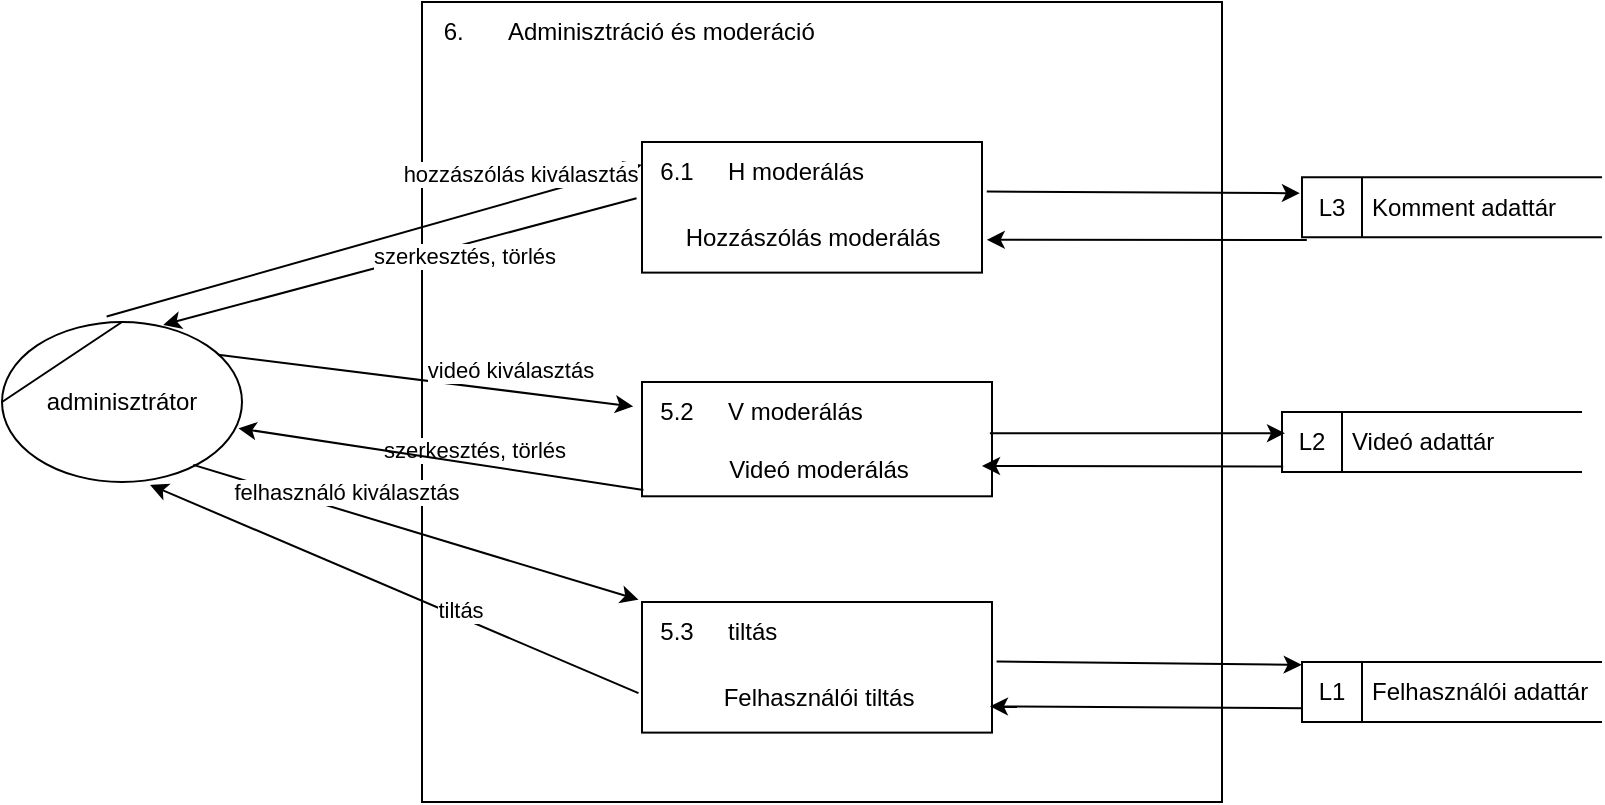 <mxfile version="20.8.20" type="device"><diagram id="W53Hfdhd5WdrqI7rBeUj" name="Page-1"><mxGraphModel dx="1114" dy="550" grid="1" gridSize="10" guides="1" tooltips="1" connect="1" arrows="1" fold="1" page="1" pageScale="1" pageWidth="850" pageHeight="1100" math="0" shadow="0"><root><mxCell id="0"/><mxCell id="1" parent="0"/><mxCell id="_OSHTU-WRTwA6p4XFrME-1" value="" style="html=1;dashed=0;whitespace=wrap;shape=mxgraph.dfd.process;align=center;container=1;collapsible=0;spacingTop=30;" parent="1" vertex="1"><mxGeometry x="250" y="40" width="400" height="400" as="geometry"/></mxCell><mxCell id="_OSHTU-WRTwA6p4XFrME-2" value="6.&amp;nbsp;" style="text;html=1;strokeColor=none;fillColor=none;align=center;verticalAlign=middle;whiteSpace=wrap;rounded=0;movable=0;resizable=0;rotatable=0;cloneable=0;deletable=0;connectable=0;allowArrows=0;pointerEvents=1;" parent="_OSHTU-WRTwA6p4XFrME-1" vertex="1"><mxGeometry width="35" height="30" as="geometry"/></mxCell><mxCell id="_OSHTU-WRTwA6p4XFrME-3" value="Adminisztráció és moderáció" style="text;html=1;strokeColor=none;fillColor=none;align=left;verticalAlign=middle;whiteSpace=wrap;rounded=0;movable=0;resizable=0;connectable=0;allowArrows=0;rotatable=0;cloneable=0;deletable=0;spacingLeft=6;autosize=1;resizeWidth=0;" parent="_OSHTU-WRTwA6p4XFrME-1" vertex="1"><mxGeometry x="35" width="180" height="30" as="geometry"/></mxCell><mxCell id="_OSHTU-WRTwA6p4XFrME-7" value="Videó moderálás" style="html=1;dashed=0;whitespace=wrap;shape=mxgraph.dfd.process;align=center;container=1;collapsible=0;spacingTop=30;" parent="_OSHTU-WRTwA6p4XFrME-1" vertex="1"><mxGeometry x="110" y="190.002" width="175" height="57.143" as="geometry"/></mxCell><mxCell id="_OSHTU-WRTwA6p4XFrME-8" value="5.2" style="text;html=1;strokeColor=none;fillColor=none;align=center;verticalAlign=middle;whiteSpace=wrap;rounded=0;movable=0;resizable=0;rotatable=0;cloneable=0;deletable=0;connectable=0;allowArrows=0;pointerEvents=1;" parent="_OSHTU-WRTwA6p4XFrME-7" vertex="1"><mxGeometry width="35" height="30" as="geometry"/></mxCell><mxCell id="_OSHTU-WRTwA6p4XFrME-9" value="V moderálás" style="text;html=1;strokeColor=none;fillColor=none;align=left;verticalAlign=middle;whiteSpace=wrap;rounded=0;movable=0;resizable=0;connectable=0;allowArrows=0;rotatable=0;cloneable=0;deletable=0;spacingLeft=6;autosize=1;resizeWidth=0;" parent="_OSHTU-WRTwA6p4XFrME-7" vertex="1"><mxGeometry x="35" width="90" height="30" as="geometry"/></mxCell><mxCell id="_OSHTU-WRTwA6p4XFrME-4" value="Hozzászólás moderálás" style="html=1;dashed=0;whitespace=wrap;shape=mxgraph.dfd.process;align=center;container=1;collapsible=0;spacingTop=30;" parent="_OSHTU-WRTwA6p4XFrME-1" vertex="1"><mxGeometry x="110" y="70" width="170" height="65.31" as="geometry"/></mxCell><mxCell id="_OSHTU-WRTwA6p4XFrME-5" value="6.1" style="text;html=1;strokeColor=none;fillColor=none;align=center;verticalAlign=middle;whiteSpace=wrap;rounded=0;movable=0;resizable=0;rotatable=0;cloneable=0;deletable=0;connectable=0;allowArrows=0;pointerEvents=1;" parent="_OSHTU-WRTwA6p4XFrME-4" vertex="1"><mxGeometry width="35" height="30" as="geometry"/></mxCell><mxCell id="_OSHTU-WRTwA6p4XFrME-6" value="H moderálás" style="text;html=1;strokeColor=none;fillColor=none;align=left;verticalAlign=middle;whiteSpace=wrap;rounded=0;movable=0;resizable=0;connectable=0;allowArrows=0;rotatable=0;cloneable=0;deletable=0;spacingLeft=6;autosize=1;resizeWidth=0;" parent="_OSHTU-WRTwA6p4XFrME-4" vertex="1"><mxGeometry x="35" width="100" height="30" as="geometry"/></mxCell><mxCell id="_OSHTU-WRTwA6p4XFrME-32" value="Felhasználói tiltás" style="html=1;dashed=0;whitespace=wrap;shape=mxgraph.dfd.process;align=center;container=1;collapsible=0;spacingTop=30;" parent="_OSHTU-WRTwA6p4XFrME-1" vertex="1"><mxGeometry x="110" y="299.998" width="175" height="65.306" as="geometry"/></mxCell><mxCell id="_OSHTU-WRTwA6p4XFrME-33" value="5.3" style="text;html=1;strokeColor=none;fillColor=none;align=center;verticalAlign=middle;whiteSpace=wrap;rounded=0;movable=0;resizable=0;rotatable=0;cloneable=0;deletable=0;connectable=0;allowArrows=0;pointerEvents=1;" parent="_OSHTU-WRTwA6p4XFrME-32" vertex="1"><mxGeometry width="35" height="30" as="geometry"/></mxCell><mxCell id="_OSHTU-WRTwA6p4XFrME-34" value="tiltás" style="text;html=1;strokeColor=none;fillColor=none;align=left;verticalAlign=middle;whiteSpace=wrap;rounded=0;movable=0;resizable=0;connectable=0;allowArrows=0;rotatable=0;cloneable=0;deletable=0;spacingLeft=6;autosize=1;resizeWidth=0;" parent="_OSHTU-WRTwA6p4XFrME-32" vertex="1"><mxGeometry x="35" width="50" height="30" as="geometry"/></mxCell><mxCell id="_OSHTU-WRTwA6p4XFrME-10" value="Videó adattár" style="html=1;dashed=0;whitespace=wrap;shape=mxgraph.dfd.dataStoreID;align=left;spacingLeft=33;container=1;collapsible=0;autosize=0;" parent="1" vertex="1"><mxGeometry x="680" y="245" width="150" height="30" as="geometry"/></mxCell><mxCell id="_OSHTU-WRTwA6p4XFrME-11" value="L2" style="text;html=1;strokeColor=none;fillColor=none;align=center;verticalAlign=middle;whiteSpace=wrap;rounded=0;movable=0;resizable=0;rotatable=0;cloneable=0;deletable=0;allowArrows=0;connectable=0;" parent="_OSHTU-WRTwA6p4XFrME-10" vertex="1"><mxGeometry width="30" height="30" as="geometry"/></mxCell><mxCell id="_OSHTU-WRTwA6p4XFrME-17" value="adminisztrátor" style="shape=stencil(tZRtjoMgEIZPw98GJR6gYXfvQe10nZQCAbYft99RNKlW7GajiTGZeeXhnZGBCRka5YCVvGHig5VlwTm9Kb5NYhUc1DElr8qjOmhISojenuGGx9gz0DTgMbaq+GR8T9+0j5C1NYYgaE0YKU86wRQaWsvvCdZv/xhFjvgXiOB7kynLyq+/Y3fVNuBiI79j7OB+db/rgceOi61+3Grg4v9YISmTO9xCHlR9/vb2xxxnzYDW6AK8OfLTeZzO66ynzM5CnqyHBUsn1DqN9UITnWoH/kUY5Iu9PtVUzRY1jx4IGk22K9UioSs+44+uvFxl3bKX1nTZdE12iV8=);whiteSpace=wrap;html=1;" parent="1" vertex="1"><mxGeometry x="40" y="200" width="120" height="80" as="geometry"/></mxCell><mxCell id="_OSHTU-WRTwA6p4XFrME-35" value="felhasználó kiválasztás" style="endArrow=classic;html=1;rounded=0;verticalAlign=bottom;entryX=-0.01;entryY=-0.017;entryDx=0;entryDy=0;entryPerimeter=0;exitX=0.797;exitY=0.893;exitDx=0;exitDy=0;exitPerimeter=0;" parent="1" source="_OSHTU-WRTwA6p4XFrME-17" target="_OSHTU-WRTwA6p4XFrME-32" edge="1"><mxGeometry x="-0.316" width="50" height="50" relative="1" as="geometry"><mxPoint x="90" y="420" as="sourcePoint"/><mxPoint x="200" y="379.5" as="targetPoint"/><mxPoint as="offset"/></mxGeometry></mxCell><mxCell id="_OSHTU-WRTwA6p4XFrME-14" value="" style="endArrow=classic;html=1;rounded=0;verticalAlign=bottom;exitX=0.994;exitY=0.448;exitDx=0;exitDy=0;exitPerimeter=0;entryX=0.01;entryY=0.353;entryDx=0;entryDy=0;entryPerimeter=0;" parent="1" source="_OSHTU-WRTwA6p4XFrME-7" target="_OSHTU-WRTwA6p4XFrME-10" edge="1"><mxGeometry width="50" height="50" relative="1" as="geometry"><mxPoint x="530" y="309.5" as="sourcePoint"/><mxPoint x="690" y="310" as="targetPoint"/><Array as="points"/></mxGeometry></mxCell><mxCell id="_OSHTU-WRTwA6p4XFrME-31" value="" style="endArrow=classic;html=1;rounded=0;verticalAlign=bottom;exitX=0.004;exitY=0.908;exitDx=0;exitDy=0;exitPerimeter=0;" parent="1" source="_OSHTU-WRTwA6p4XFrME-10" edge="1"><mxGeometry width="50" height="50" relative="1" as="geometry"><mxPoint x="680" y="330" as="sourcePoint"/><mxPoint x="530" y="272" as="targetPoint"/></mxGeometry></mxCell><mxCell id="_OSHTU-WRTwA6p4XFrME-39" value="" style="endArrow=classic;html=1;rounded=0;verticalAlign=bottom;entryX=0.994;entryY=0.799;entryDx=0;entryDy=0;entryPerimeter=0;exitX=0.01;exitY=0.77;exitDx=0;exitDy=0;exitPerimeter=0;" parent="1" source="dmntIKzOUyn2AgpC0J1p-2" target="_OSHTU-WRTwA6p4XFrME-32" edge="1"><mxGeometry width="50" height="50" relative="1" as="geometry"><mxPoint x="740" y="350" as="sourcePoint"/><mxPoint x="530" y="429" as="targetPoint"/></mxGeometry></mxCell><mxCell id="JCidJc8U1WBIA3_yEWYO-2" value="szerkesztés, törlés" style="endArrow=classic;html=1;rounded=0;verticalAlign=bottom;entryX=0.672;entryY=0.018;entryDx=0;entryDy=0;entryPerimeter=0;exitX=-0.016;exitY=0.43;exitDx=0;exitDy=0;exitPerimeter=0;" parent="1" source="_OSHTU-WRTwA6p4XFrME-4" target="_OSHTU-WRTwA6p4XFrME-17" edge="1"><mxGeometry x="-0.236" y="14" width="50" height="50" relative="1" as="geometry"><mxPoint x="340" y="170" as="sourcePoint"/><mxPoint x="170" y="163" as="targetPoint"/><mxPoint as="offset"/></mxGeometry></mxCell><mxCell id="_OSHTU-WRTwA6p4XFrME-12" value="" style="endArrow=classic;html=1;rounded=0;verticalAlign=bottom;exitX=1.014;exitY=0.379;exitDx=0;exitDy=0;exitPerimeter=0;entryX=-0.007;entryY=0.265;entryDx=0;entryDy=0;entryPerimeter=0;" parent="1" source="_OSHTU-WRTwA6p4XFrME-4" target="dmntIKzOUyn2AgpC0J1p-4" edge="1"><mxGeometry width="50" height="50" relative="1" as="geometry"><mxPoint x="550" y="160" as="sourcePoint"/><mxPoint x="680" y="260" as="targetPoint"/></mxGeometry></mxCell><mxCell id="_OSHTU-WRTwA6p4XFrME-13" value="" style="endArrow=classic;html=1;rounded=0;verticalAlign=bottom;entryX=1.014;entryY=0.749;entryDx=0;entryDy=0;entryPerimeter=0;exitX=0.016;exitY=1.047;exitDx=0;exitDy=0;exitPerimeter=0;" parent="1" source="dmntIKzOUyn2AgpC0J1p-4" target="_OSHTU-WRTwA6p4XFrME-4" edge="1"><mxGeometry width="50" height="50" relative="1" as="geometry"><mxPoint x="680" y="300" as="sourcePoint"/><mxPoint x="520" y="180" as="targetPoint"/></mxGeometry></mxCell><mxCell id="JCidJc8U1WBIA3_yEWYO-3" value="szerkesztés, törlés" style="endArrow=classic;html=1;rounded=0;verticalAlign=bottom;entryX=-0.025;entryY=0.214;entryDx=0;entryDy=0;entryPerimeter=0;exitX=0.901;exitY=0.205;exitDx=0;exitDy=0;exitPerimeter=0;" parent="1" source="_OSHTU-WRTwA6p4XFrME-17" target="_OSHTU-WRTwA6p4XFrME-7" edge="1"><mxGeometry x="0.282" y="-40" width="50" height="50" relative="1" as="geometry"><mxPoint x="340" y="389.5" as="sourcePoint"/><mxPoint x="190" y="390" as="targetPoint"/><mxPoint as="offset"/></mxGeometry></mxCell><mxCell id="_OSHTU-WRTwA6p4XFrME-28" value="videó kiválasztás" style="endArrow=classic;html=1;rounded=0;verticalAlign=bottom;entryX=0.985;entryY=0.664;entryDx=0;entryDy=0;entryPerimeter=0;exitX=0.004;exitY=0.944;exitDx=0;exitDy=0;exitPerimeter=0;" parent="1" source="_OSHTU-WRTwA6p4XFrME-7" target="_OSHTU-WRTwA6p4XFrME-17" edge="1"><mxGeometry x="-0.281" y="-40" width="50" height="50" relative="1" as="geometry"><mxPoint x="330" y="300" as="sourcePoint"/><mxPoint x="190" y="350" as="targetPoint"/><mxPoint as="offset"/></mxGeometry></mxCell><mxCell id="_OSHTU-WRTwA6p4XFrME-37" value="" style="endArrow=classic;html=1;rounded=0;verticalAlign=bottom;exitX=1.013;exitY=0.455;exitDx=0;exitDy=0;exitPerimeter=0;entryX=-0.001;entryY=0.047;entryDx=0;entryDy=0;entryPerimeter=0;" parent="1" source="_OSHTU-WRTwA6p4XFrME-32" target="dmntIKzOUyn2AgpC0J1p-2" edge="1"><mxGeometry width="50" height="50" relative="1" as="geometry"><mxPoint x="520" y="410" as="sourcePoint"/><mxPoint x="690" y="340" as="targetPoint"/><Array as="points"/></mxGeometry></mxCell><mxCell id="UNRKNPNKBEwAIlkUf2E_-2" value="hozzászólás kiválasztás" style="endArrow=classic;html=1;rounded=0;verticalAlign=bottom;entryX=-0.001;entryY=0.175;entryDx=0;entryDy=0;entryPerimeter=0;exitX=0.436;exitY=-0.034;exitDx=0;exitDy=0;exitPerimeter=0;" parent="1" source="_OSHTU-WRTwA6p4XFrME-17" target="_OSHTU-WRTwA6p4XFrME-4" edge="1"><mxGeometry x="0.551" y="4" width="50" height="50" relative="1" as="geometry"><mxPoint x="345" y="140" as="sourcePoint"/><mxPoint x="100" y="193" as="targetPoint"/><mxPoint as="offset"/></mxGeometry></mxCell><mxCell id="UNRKNPNKBEwAIlkUf2E_-3" value="tiltás" style="endArrow=classic;html=1;rounded=0;verticalAlign=bottom;exitX=-0.01;exitY=0.698;exitDx=0;exitDy=0;exitPerimeter=0;entryX=0.617;entryY=1.018;entryDx=0;entryDy=0;entryPerimeter=0;" parent="1" source="_OSHTU-WRTwA6p4XFrME-32" target="_OSHTU-WRTwA6p4XFrME-17" edge="1"><mxGeometry x="-0.289" y="5" width="50" height="50" relative="1" as="geometry"><mxPoint x="110" y="400" as="sourcePoint"/><mxPoint x="366" y="252" as="targetPoint"/><mxPoint as="offset"/></mxGeometry></mxCell><mxCell id="dmntIKzOUyn2AgpC0J1p-2" value="Felhasználói adattár" style="html=1;dashed=0;whitespace=wrap;shape=mxgraph.dfd.dataStoreID;align=left;spacingLeft=33;container=1;collapsible=0;autosize=0;" vertex="1" parent="1"><mxGeometry x="690" y="370" width="150" height="30" as="geometry"/></mxCell><mxCell id="dmntIKzOUyn2AgpC0J1p-3" value="L1" style="text;html=1;strokeColor=none;fillColor=none;align=center;verticalAlign=middle;whiteSpace=wrap;rounded=0;movable=0;resizable=0;rotatable=0;cloneable=0;deletable=0;allowArrows=0;connectable=0;" vertex="1" parent="dmntIKzOUyn2AgpC0J1p-2"><mxGeometry width="30" height="30" as="geometry"/></mxCell><mxCell id="dmntIKzOUyn2AgpC0J1p-4" value="Komment adattár" style="html=1;dashed=0;whitespace=wrap;shape=mxgraph.dfd.dataStoreID;align=left;spacingLeft=33;container=1;collapsible=0;autosize=0;" vertex="1" parent="1"><mxGeometry x="690" y="127.65" width="150" height="30" as="geometry"/></mxCell><mxCell id="dmntIKzOUyn2AgpC0J1p-5" value="L3" style="text;html=1;strokeColor=none;fillColor=none;align=center;verticalAlign=middle;whiteSpace=wrap;rounded=0;movable=0;resizable=0;rotatable=0;cloneable=0;deletable=0;allowArrows=0;connectable=0;" vertex="1" parent="dmntIKzOUyn2AgpC0J1p-4"><mxGeometry width="30" height="30" as="geometry"/></mxCell></root></mxGraphModel></diagram></mxfile>